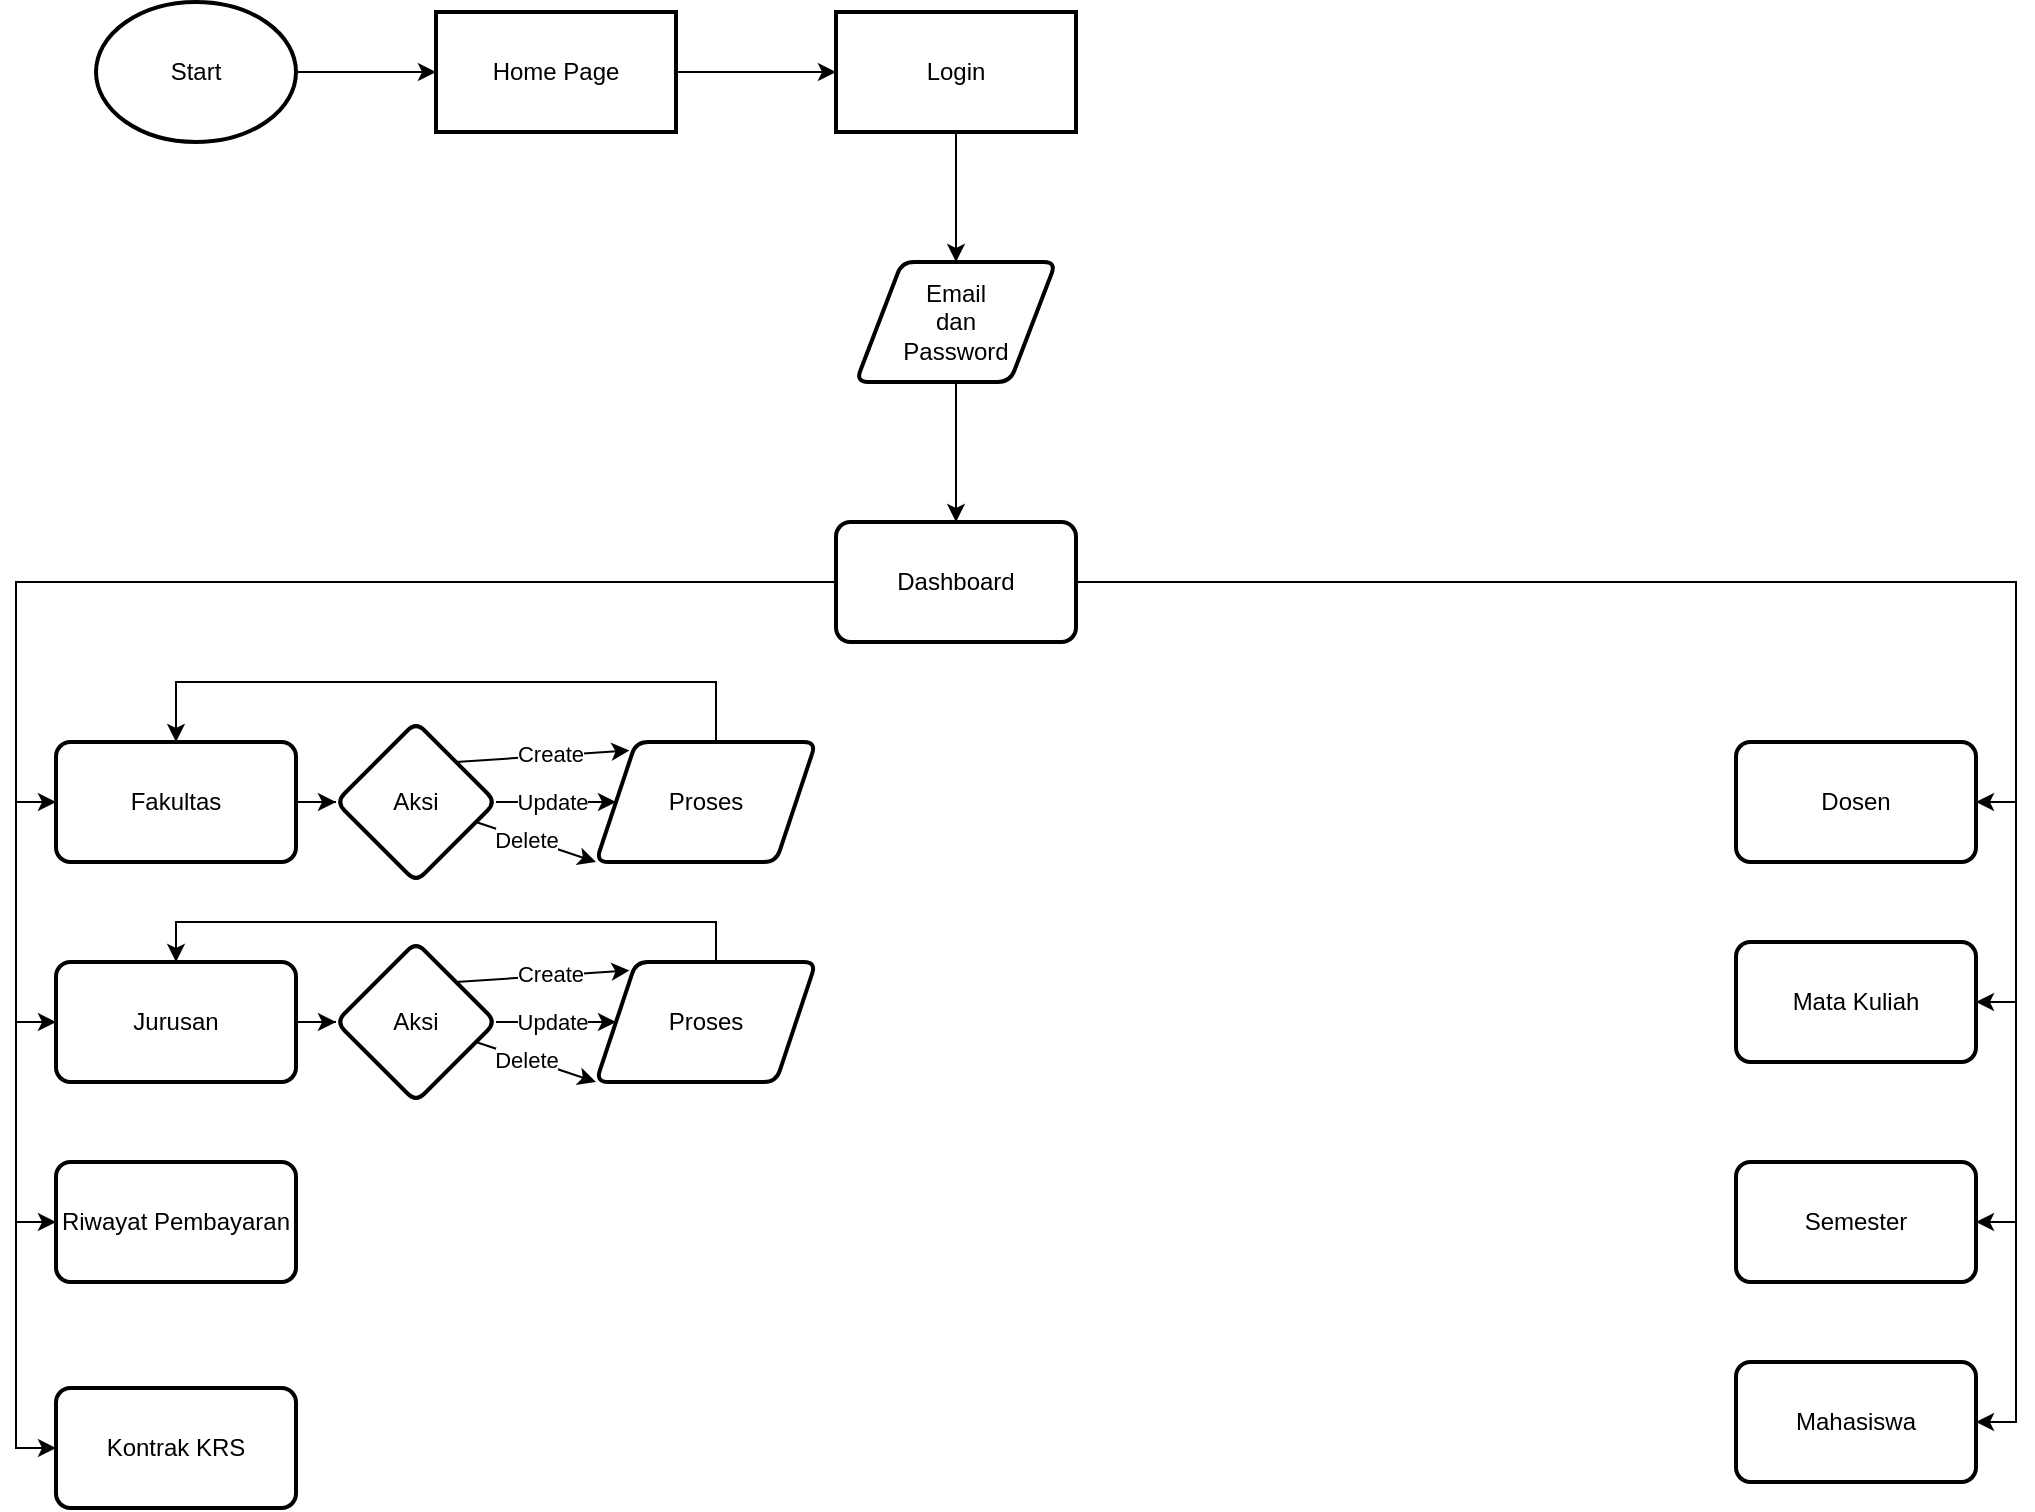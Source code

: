 <mxfile version="25.0.1" pages="2">
  <diagram id="MWgWoqFxqX3e2gePKZHm" name="admin">
    <mxGraphModel dx="498" dy="274" grid="1" gridSize="10" guides="1" tooltips="1" connect="1" arrows="1" fold="1" page="1" pageScale="1" pageWidth="1100" pageHeight="850" math="0" shadow="0">
      <root>
        <mxCell id="0" />
        <mxCell id="1" parent="0" />
        <mxCell id="orqh2xT4-QYArf5XbAf0-1" value="" style="edgeStyle=orthogonalEdgeStyle;rounded=0;orthogonalLoop=1;jettySize=auto;html=1;" parent="1" source="orqh2xT4-QYArf5XbAf0-2" target="orqh2xT4-QYArf5XbAf0-3" edge="1">
          <mxGeometry relative="1" as="geometry" />
        </mxCell>
        <mxCell id="orqh2xT4-QYArf5XbAf0-2" value="Start" style="strokeWidth=2;html=1;shape=mxgraph.flowchart.start_1;whiteSpace=wrap;" parent="1" vertex="1">
          <mxGeometry x="80" y="50" width="100" height="70" as="geometry" />
        </mxCell>
        <mxCell id="orqh2xT4-QYArf5XbAf0-5" value="" style="edgeStyle=orthogonalEdgeStyle;rounded=0;orthogonalLoop=1;jettySize=auto;html=1;" parent="1" source="orqh2xT4-QYArf5XbAf0-3" target="orqh2xT4-QYArf5XbAf0-4" edge="1">
          <mxGeometry relative="1" as="geometry" />
        </mxCell>
        <mxCell id="orqh2xT4-QYArf5XbAf0-3" value="Home Page" style="whiteSpace=wrap;html=1;strokeWidth=2;" parent="1" vertex="1">
          <mxGeometry x="250" y="55" width="120" height="60" as="geometry" />
        </mxCell>
        <mxCell id="orqh2xT4-QYArf5XbAf0-7" value="" style="edgeStyle=orthogonalEdgeStyle;rounded=0;orthogonalLoop=1;jettySize=auto;html=1;" parent="1" source="orqh2xT4-QYArf5XbAf0-4" target="orqh2xT4-QYArf5XbAf0-6" edge="1">
          <mxGeometry relative="1" as="geometry" />
        </mxCell>
        <mxCell id="orqh2xT4-QYArf5XbAf0-4" value="Login" style="whiteSpace=wrap;html=1;strokeWidth=2;" parent="1" vertex="1">
          <mxGeometry x="450" y="55" width="120" height="60" as="geometry" />
        </mxCell>
        <mxCell id="orqh2xT4-QYArf5XbAf0-9" value="" style="edgeStyle=orthogonalEdgeStyle;rounded=0;orthogonalLoop=1;jettySize=auto;html=1;" parent="1" source="orqh2xT4-QYArf5XbAf0-6" target="orqh2xT4-QYArf5XbAf0-8" edge="1">
          <mxGeometry relative="1" as="geometry" />
        </mxCell>
        <mxCell id="orqh2xT4-QYArf5XbAf0-6" value="Email&lt;br&gt;dan&lt;br&gt;Password" style="shape=parallelogram;html=1;strokeWidth=2;perimeter=parallelogramPerimeter;whiteSpace=wrap;rounded=1;arcSize=12;size=0.23;" parent="1" vertex="1">
          <mxGeometry x="460" y="180" width="100" height="60" as="geometry" />
        </mxCell>
        <mxCell id="9MBnTAIVRPwWRf14okfd-2" value="" style="edgeStyle=orthogonalEdgeStyle;rounded=0;orthogonalLoop=1;jettySize=auto;html=1;entryX=0;entryY=0.5;entryDx=0;entryDy=0;" edge="1" parent="1" source="orqh2xT4-QYArf5XbAf0-8" target="9MBnTAIVRPwWRf14okfd-1">
          <mxGeometry relative="1" as="geometry">
            <mxPoint x="100" y="450" as="targetPoint" />
          </mxGeometry>
        </mxCell>
        <mxCell id="9MBnTAIVRPwWRf14okfd-4" value="" style="edgeStyle=orthogonalEdgeStyle;rounded=0;orthogonalLoop=1;jettySize=auto;html=1;entryX=0;entryY=0.5;entryDx=0;entryDy=0;" edge="1" parent="1" source="orqh2xT4-QYArf5XbAf0-8" target="9MBnTAIVRPwWRf14okfd-3">
          <mxGeometry relative="1" as="geometry" />
        </mxCell>
        <mxCell id="9MBnTAIVRPwWRf14okfd-6" value="" style="edgeStyle=orthogonalEdgeStyle;rounded=0;orthogonalLoop=1;jettySize=auto;html=1;entryX=1;entryY=0.5;entryDx=0;entryDy=0;" edge="1" parent="1" source="orqh2xT4-QYArf5XbAf0-8" target="9MBnTAIVRPwWRf14okfd-5">
          <mxGeometry relative="1" as="geometry">
            <mxPoint x="1040" y="460" as="targetPoint" />
            <Array as="points">
              <mxPoint x="1040" y="340" />
              <mxPoint x="1040" y="450" />
            </Array>
          </mxGeometry>
        </mxCell>
        <mxCell id="9MBnTAIVRPwWRf14okfd-8" value="" style="edgeStyle=orthogonalEdgeStyle;rounded=0;orthogonalLoop=1;jettySize=auto;html=1;entryX=1;entryY=0.5;entryDx=0;entryDy=0;" edge="1" parent="1" source="orqh2xT4-QYArf5XbAf0-8" target="9MBnTAIVRPwWRf14okfd-7">
          <mxGeometry relative="1" as="geometry" />
        </mxCell>
        <mxCell id="9MBnTAIVRPwWRf14okfd-10" value="" style="edgeStyle=orthogonalEdgeStyle;rounded=0;orthogonalLoop=1;jettySize=auto;html=1;entryX=1;entryY=0.5;entryDx=0;entryDy=0;" edge="1" parent="1" source="orqh2xT4-QYArf5XbAf0-8" target="9MBnTAIVRPwWRf14okfd-9">
          <mxGeometry relative="1" as="geometry" />
        </mxCell>
        <mxCell id="9MBnTAIVRPwWRf14okfd-12" value="" style="edgeStyle=orthogonalEdgeStyle;rounded=0;orthogonalLoop=1;jettySize=auto;html=1;entryX=1;entryY=0.5;entryDx=0;entryDy=0;" edge="1" parent="1" source="orqh2xT4-QYArf5XbAf0-8" target="9MBnTAIVRPwWRf14okfd-11">
          <mxGeometry relative="1" as="geometry" />
        </mxCell>
        <mxCell id="9MBnTAIVRPwWRf14okfd-14" value="" style="edgeStyle=orthogonalEdgeStyle;rounded=0;orthogonalLoop=1;jettySize=auto;html=1;entryX=0;entryY=0.5;entryDx=0;entryDy=0;" edge="1" parent="1" source="orqh2xT4-QYArf5XbAf0-8" target="9MBnTAIVRPwWRf14okfd-13">
          <mxGeometry relative="1" as="geometry" />
        </mxCell>
        <mxCell id="9MBnTAIVRPwWRf14okfd-16" value="" style="edgeStyle=orthogonalEdgeStyle;rounded=0;orthogonalLoop=1;jettySize=auto;html=1;entryX=0;entryY=0.5;entryDx=0;entryDy=0;" edge="1" parent="1" source="orqh2xT4-QYArf5XbAf0-8" target="9MBnTAIVRPwWRf14okfd-15">
          <mxGeometry relative="1" as="geometry">
            <mxPoint x="50" y="760" as="targetPoint" />
          </mxGeometry>
        </mxCell>
        <mxCell id="orqh2xT4-QYArf5XbAf0-8" value="Dashboard" style="whiteSpace=wrap;html=1;strokeWidth=2;rounded=1;arcSize=12;" parent="1" vertex="1">
          <mxGeometry x="450" y="310" width="120" height="60" as="geometry" />
        </mxCell>
        <mxCell id="9MBnTAIVRPwWRf14okfd-21" value="" style="edgeStyle=orthogonalEdgeStyle;rounded=0;orthogonalLoop=1;jettySize=auto;html=1;" edge="1" parent="1" source="9MBnTAIVRPwWRf14okfd-1" target="9MBnTAIVRPwWRf14okfd-20">
          <mxGeometry relative="1" as="geometry" />
        </mxCell>
        <mxCell id="9MBnTAIVRPwWRf14okfd-1" value="Fakultas" style="whiteSpace=wrap;html=1;strokeWidth=2;rounded=1;arcSize=12;" vertex="1" parent="1">
          <mxGeometry x="60" y="420" width="120" height="60" as="geometry" />
        </mxCell>
        <mxCell id="9MBnTAIVRPwWRf14okfd-60" value="" style="edgeStyle=orthogonalEdgeStyle;rounded=0;orthogonalLoop=1;jettySize=auto;html=1;" edge="1" parent="1" source="9MBnTAIVRPwWRf14okfd-3" target="9MBnTAIVRPwWRf14okfd-52">
          <mxGeometry relative="1" as="geometry" />
        </mxCell>
        <mxCell id="9MBnTAIVRPwWRf14okfd-3" value="Jurusan" style="whiteSpace=wrap;html=1;strokeWidth=2;rounded=1;arcSize=12;" vertex="1" parent="1">
          <mxGeometry x="60" y="530" width="120" height="60" as="geometry" />
        </mxCell>
        <mxCell id="9MBnTAIVRPwWRf14okfd-5" value="Dosen" style="whiteSpace=wrap;html=1;strokeWidth=2;rounded=1;arcSize=12;" vertex="1" parent="1">
          <mxGeometry x="900" y="420" width="120" height="60" as="geometry" />
        </mxCell>
        <mxCell id="9MBnTAIVRPwWRf14okfd-7" value="Mata Kuliah" style="whiteSpace=wrap;html=1;strokeWidth=2;rounded=1;arcSize=12;" vertex="1" parent="1">
          <mxGeometry x="900" y="520" width="120" height="60" as="geometry" />
        </mxCell>
        <mxCell id="9MBnTAIVRPwWRf14okfd-9" value="Semester" style="whiteSpace=wrap;html=1;strokeWidth=2;rounded=1;arcSize=12;" vertex="1" parent="1">
          <mxGeometry x="900" y="630" width="120" height="60" as="geometry" />
        </mxCell>
        <mxCell id="9MBnTAIVRPwWRf14okfd-11" value="Mahasiswa" style="whiteSpace=wrap;html=1;strokeWidth=2;rounded=1;arcSize=12;" vertex="1" parent="1">
          <mxGeometry x="900" y="730" width="120" height="60" as="geometry" />
        </mxCell>
        <mxCell id="9MBnTAIVRPwWRf14okfd-13" value="Riwayat Pembayaran" style="whiteSpace=wrap;html=1;strokeWidth=2;rounded=1;arcSize=12;" vertex="1" parent="1">
          <mxGeometry x="60" y="630" width="120" height="60" as="geometry" />
        </mxCell>
        <mxCell id="9MBnTAIVRPwWRf14okfd-15" value="Kontrak KRS" style="whiteSpace=wrap;html=1;strokeWidth=2;rounded=1;arcSize=12;" vertex="1" parent="1">
          <mxGeometry x="60" y="743" width="120" height="60" as="geometry" />
        </mxCell>
        <mxCell id="9MBnTAIVRPwWRf14okfd-23" value="" style="edgeStyle=orthogonalEdgeStyle;rounded=0;orthogonalLoop=1;jettySize=auto;html=1;" edge="1" parent="1" source="9MBnTAIVRPwWRf14okfd-20" target="9MBnTAIVRPwWRf14okfd-22">
          <mxGeometry relative="1" as="geometry" />
        </mxCell>
        <mxCell id="9MBnTAIVRPwWRf14okfd-48" value="Update" style="edgeLabel;html=1;align=center;verticalAlign=middle;resizable=0;points=[];" vertex="1" connectable="0" parent="9MBnTAIVRPwWRf14okfd-23">
          <mxGeometry x="-0.086" relative="1" as="geometry">
            <mxPoint as="offset" />
          </mxGeometry>
        </mxCell>
        <mxCell id="9MBnTAIVRPwWRf14okfd-20" value="Aksi" style="rhombus;whiteSpace=wrap;html=1;strokeWidth=2;rounded=1;arcSize=12;" vertex="1" parent="1">
          <mxGeometry x="200" y="410" width="80" height="80" as="geometry" />
        </mxCell>
        <mxCell id="9MBnTAIVRPwWRf14okfd-25" value="" style="edgeStyle=orthogonalEdgeStyle;rounded=0;orthogonalLoop=1;jettySize=auto;html=1;entryX=0.5;entryY=0;entryDx=0;entryDy=0;exitX=0.583;exitY=0;exitDx=0;exitDy=0;exitPerimeter=0;" edge="1" parent="1" source="9MBnTAIVRPwWRf14okfd-22" target="9MBnTAIVRPwWRf14okfd-1">
          <mxGeometry relative="1" as="geometry">
            <mxPoint x="530" y="460" as="targetPoint" />
            <Array as="points">
              <mxPoint x="390" y="390" />
              <mxPoint x="120" y="390" />
            </Array>
          </mxGeometry>
        </mxCell>
        <mxCell id="9MBnTAIVRPwWRf14okfd-22" value="Proses" style="shape=parallelogram;perimeter=parallelogramPerimeter;whiteSpace=wrap;html=1;fixedSize=1;strokeWidth=2;rounded=1;arcSize=12;" vertex="1" parent="1">
          <mxGeometry x="330" y="420" width="110" height="60" as="geometry" />
        </mxCell>
        <mxCell id="9MBnTAIVRPwWRf14okfd-41" value="" style="endArrow=classic;html=1;rounded=0;entryX=0;entryY=1;entryDx=0;entryDy=0;" edge="1" parent="1" source="9MBnTAIVRPwWRf14okfd-20" target="9MBnTAIVRPwWRf14okfd-22">
          <mxGeometry width="50" height="50" relative="1" as="geometry">
            <mxPoint x="270" y="570" as="sourcePoint" />
            <mxPoint x="320" y="520" as="targetPoint" />
          </mxGeometry>
        </mxCell>
        <mxCell id="9MBnTAIVRPwWRf14okfd-49" value="Delete" style="edgeLabel;html=1;align=center;verticalAlign=middle;resizable=0;points=[];" vertex="1" connectable="0" parent="9MBnTAIVRPwWRf14okfd-41">
          <mxGeometry x="-0.163" relative="1" as="geometry">
            <mxPoint as="offset" />
          </mxGeometry>
        </mxCell>
        <mxCell id="9MBnTAIVRPwWRf14okfd-42" value="" style="endArrow=classic;html=1;rounded=0;exitX=1;exitY=0;exitDx=0;exitDy=0;entryX=0.152;entryY=0.071;entryDx=0;entryDy=0;entryPerimeter=0;" edge="1" parent="1" source="9MBnTAIVRPwWRf14okfd-20" target="9MBnTAIVRPwWRf14okfd-22">
          <mxGeometry width="50" height="50" relative="1" as="geometry">
            <mxPoint x="296.16" y="494" as="sourcePoint" />
            <mxPoint x="323.84" y="580" as="targetPoint" />
          </mxGeometry>
        </mxCell>
        <mxCell id="9MBnTAIVRPwWRf14okfd-47" value="Create" style="edgeLabel;html=1;align=center;verticalAlign=middle;resizable=0;points=[];" vertex="1" connectable="0" parent="9MBnTAIVRPwWRf14okfd-42">
          <mxGeometry x="0.068" y="1" relative="1" as="geometry">
            <mxPoint as="offset" />
          </mxGeometry>
        </mxCell>
        <mxCell id="9MBnTAIVRPwWRf14okfd-50" value="" style="edgeStyle=orthogonalEdgeStyle;rounded=0;orthogonalLoop=1;jettySize=auto;html=1;" edge="1" parent="1" source="9MBnTAIVRPwWRf14okfd-52" target="9MBnTAIVRPwWRf14okfd-54">
          <mxGeometry relative="1" as="geometry" />
        </mxCell>
        <mxCell id="9MBnTAIVRPwWRf14okfd-51" value="Update" style="edgeLabel;html=1;align=center;verticalAlign=middle;resizable=0;points=[];" vertex="1" connectable="0" parent="9MBnTAIVRPwWRf14okfd-50">
          <mxGeometry x="-0.086" relative="1" as="geometry">
            <mxPoint as="offset" />
          </mxGeometry>
        </mxCell>
        <mxCell id="9MBnTAIVRPwWRf14okfd-52" value="Aksi" style="rhombus;whiteSpace=wrap;html=1;strokeWidth=2;rounded=1;arcSize=12;" vertex="1" parent="1">
          <mxGeometry x="200" y="520" width="80" height="80" as="geometry" />
        </mxCell>
        <mxCell id="9MBnTAIVRPwWRf14okfd-53" value="" style="edgeStyle=orthogonalEdgeStyle;rounded=0;orthogonalLoop=1;jettySize=auto;html=1;exitX=0.583;exitY=0;exitDx=0;exitDy=0;exitPerimeter=0;" edge="1" parent="1" source="9MBnTAIVRPwWRf14okfd-54" target="9MBnTAIVRPwWRf14okfd-3">
          <mxGeometry relative="1" as="geometry">
            <mxPoint x="120" y="530" as="targetPoint" />
            <Array as="points">
              <mxPoint x="390" y="530" />
              <mxPoint x="390" y="510" />
              <mxPoint x="120" y="510" />
            </Array>
          </mxGeometry>
        </mxCell>
        <mxCell id="9MBnTAIVRPwWRf14okfd-54" value="Proses" style="shape=parallelogram;perimeter=parallelogramPerimeter;whiteSpace=wrap;html=1;fixedSize=1;strokeWidth=2;rounded=1;arcSize=12;" vertex="1" parent="1">
          <mxGeometry x="330" y="530" width="110" height="60" as="geometry" />
        </mxCell>
        <mxCell id="9MBnTAIVRPwWRf14okfd-55" value="" style="endArrow=classic;html=1;rounded=0;entryX=0;entryY=1;entryDx=0;entryDy=0;" edge="1" parent="1" source="9MBnTAIVRPwWRf14okfd-52" target="9MBnTAIVRPwWRf14okfd-54">
          <mxGeometry width="50" height="50" relative="1" as="geometry">
            <mxPoint x="270" y="680" as="sourcePoint" />
            <mxPoint x="320" y="630" as="targetPoint" />
          </mxGeometry>
        </mxCell>
        <mxCell id="9MBnTAIVRPwWRf14okfd-56" value="Delete" style="edgeLabel;html=1;align=center;verticalAlign=middle;resizable=0;points=[];" vertex="1" connectable="0" parent="9MBnTAIVRPwWRf14okfd-55">
          <mxGeometry x="-0.163" relative="1" as="geometry">
            <mxPoint as="offset" />
          </mxGeometry>
        </mxCell>
        <mxCell id="9MBnTAIVRPwWRf14okfd-57" value="" style="endArrow=classic;html=1;rounded=0;exitX=1;exitY=0;exitDx=0;exitDy=0;entryX=0.152;entryY=0.071;entryDx=0;entryDy=0;entryPerimeter=0;" edge="1" parent="1" source="9MBnTAIVRPwWRf14okfd-52" target="9MBnTAIVRPwWRf14okfd-54">
          <mxGeometry width="50" height="50" relative="1" as="geometry">
            <mxPoint x="296.16" y="604" as="sourcePoint" />
            <mxPoint x="323.84" y="690" as="targetPoint" />
          </mxGeometry>
        </mxCell>
        <mxCell id="9MBnTAIVRPwWRf14okfd-58" value="Create" style="edgeLabel;html=1;align=center;verticalAlign=middle;resizable=0;points=[];" vertex="1" connectable="0" parent="9MBnTAIVRPwWRf14okfd-57">
          <mxGeometry x="0.068" y="1" relative="1" as="geometry">
            <mxPoint as="offset" />
          </mxGeometry>
        </mxCell>
      </root>
    </mxGraphModel>
  </diagram>
  <diagram name="mahasiswa" id="uH4a9k6xQ-mA9DKvWFjc">
    <mxGraphModel dx="758" dy="415" grid="1" gridSize="10" guides="1" tooltips="1" connect="1" arrows="1" fold="1" page="1" pageScale="1" pageWidth="1100" pageHeight="850" math="0" shadow="0">
      <root>
        <mxCell id="0" />
        <mxCell id="1" parent="0" />
        <mxCell id="oYKJX-iXNLwWp_gNZQ3B-3" value="" style="edgeStyle=orthogonalEdgeStyle;rounded=0;orthogonalLoop=1;jettySize=auto;html=1;" edge="1" parent="1" source="oYKJX-iXNLwWp_gNZQ3B-1" target="oYKJX-iXNLwWp_gNZQ3B-2">
          <mxGeometry relative="1" as="geometry" />
        </mxCell>
        <mxCell id="oYKJX-iXNLwWp_gNZQ3B-1" value="Start" style="strokeWidth=2;html=1;shape=mxgraph.flowchart.start_1;whiteSpace=wrap;" vertex="1" parent="1">
          <mxGeometry x="60" y="50" width="100" height="70" as="geometry" />
        </mxCell>
        <mxCell id="oYKJX-iXNLwWp_gNZQ3B-5" value="" style="edgeStyle=orthogonalEdgeStyle;rounded=0;orthogonalLoop=1;jettySize=auto;html=1;" edge="1" parent="1" source="oYKJX-iXNLwWp_gNZQ3B-2" target="oYKJX-iXNLwWp_gNZQ3B-4">
          <mxGeometry relative="1" as="geometry" />
        </mxCell>
        <mxCell id="oYKJX-iXNLwWp_gNZQ3B-2" value="Home Page" style="whiteSpace=wrap;html=1;strokeWidth=2;" vertex="1" parent="1">
          <mxGeometry x="230" y="55" width="120" height="60" as="geometry" />
        </mxCell>
        <mxCell id="oYKJX-iXNLwWp_gNZQ3B-37" value="Ya" style="edgeStyle=orthogonalEdgeStyle;rounded=0;orthogonalLoop=1;jettySize=auto;html=1;" edge="1" parent="1" source="oYKJX-iXNLwWp_gNZQ3B-4" target="oYKJX-iXNLwWp_gNZQ3B-36">
          <mxGeometry relative="1" as="geometry" />
        </mxCell>
        <mxCell id="oYKJX-iXNLwWp_gNZQ3B-39" value="Tidak" style="edgeStyle=orthogonalEdgeStyle;rounded=0;orthogonalLoop=1;jettySize=auto;html=1;" edge="1" parent="1" source="oYKJX-iXNLwWp_gNZQ3B-4" target="oYKJX-iXNLwWp_gNZQ3B-38">
          <mxGeometry relative="1" as="geometry" />
        </mxCell>
        <mxCell id="oYKJX-iXNLwWp_gNZQ3B-4" value="Akun?" style="rhombus;whiteSpace=wrap;html=1;strokeWidth=2;" vertex="1" parent="1">
          <mxGeometry x="250" y="185" width="80" height="80" as="geometry" />
        </mxCell>
        <mxCell id="oYKJX-iXNLwWp_gNZQ3B-41" value="" style="edgeStyle=orthogonalEdgeStyle;rounded=0;orthogonalLoop=1;jettySize=auto;html=1;" edge="1" parent="1" source="oYKJX-iXNLwWp_gNZQ3B-36" target="oYKJX-iXNLwWp_gNZQ3B-40">
          <mxGeometry relative="1" as="geometry" />
        </mxCell>
        <mxCell id="oYKJX-iXNLwWp_gNZQ3B-36" value="Login" style="whiteSpace=wrap;html=1;strokeWidth=2;" vertex="1" parent="1">
          <mxGeometry x="70" y="195" width="120" height="60" as="geometry" />
        </mxCell>
        <mxCell id="oYKJX-iXNLwWp_gNZQ3B-44" value="" style="edgeStyle=orthogonalEdgeStyle;rounded=0;orthogonalLoop=1;jettySize=auto;html=1;" edge="1" parent="1" source="oYKJX-iXNLwWp_gNZQ3B-38" target="oYKJX-iXNLwWp_gNZQ3B-43">
          <mxGeometry relative="1" as="geometry" />
        </mxCell>
        <mxCell id="oYKJX-iXNLwWp_gNZQ3B-38" value="Register" style="whiteSpace=wrap;html=1;strokeWidth=2;" vertex="1" parent="1">
          <mxGeometry x="390" y="195" width="120" height="60" as="geometry" />
        </mxCell>
        <mxCell id="oYKJX-iXNLwWp_gNZQ3B-40" value="email/NIM &lt;br&gt;dan &lt;br&gt;password" style="shape=parallelogram;html=1;strokeWidth=2;perimeter=parallelogramPerimeter;whiteSpace=wrap;rounded=1;arcSize=12;size=0.23;" vertex="1" parent="1">
          <mxGeometry x="60" y="300" width="140" height="60" as="geometry" />
        </mxCell>
        <mxCell id="oYKJX-iXNLwWp_gNZQ3B-43" value="email/NIM &lt;br&gt;dan &lt;br&gt;password" style="shape=parallelogram;html=1;strokeWidth=2;perimeter=parallelogramPerimeter;whiteSpace=wrap;rounded=1;arcSize=12;size=0.23;" vertex="1" parent="1">
          <mxGeometry x="380" y="300" width="140" height="60" as="geometry" />
        </mxCell>
      </root>
    </mxGraphModel>
  </diagram>
</mxfile>
